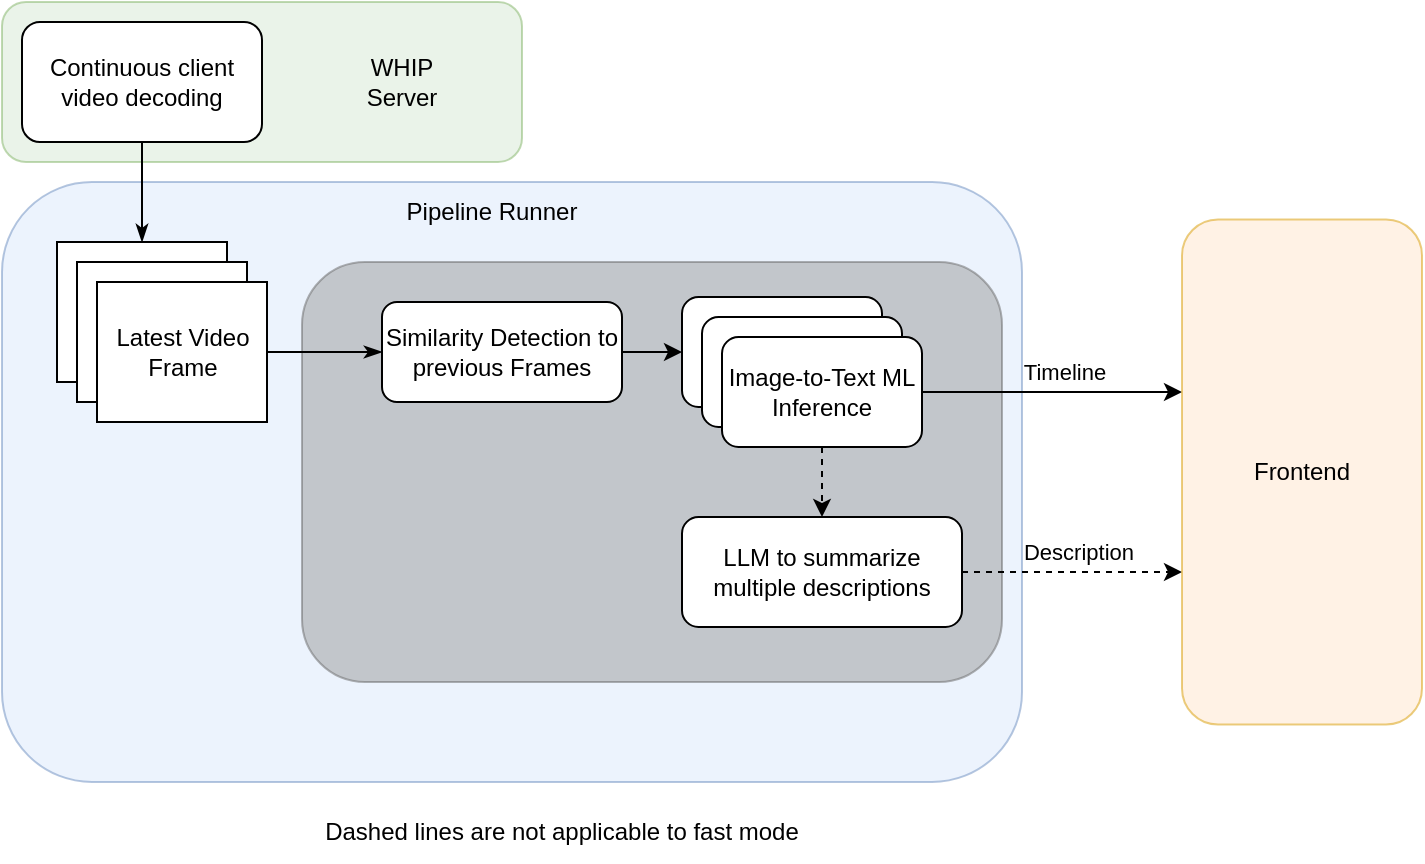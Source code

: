<mxfile scale="1" border="0" version="24.7.6">
  <diagram name="Page-1" id="yXt4Fs8hM6P7Td1Z0xoW">
    <mxGraphModel dx="1015" dy="931" grid="1" gridSize="10" guides="1" tooltips="1" connect="1" arrows="1" fold="1" page="1" pageScale="1" pageWidth="850" pageHeight="1100" math="0" shadow="0">
      <root>
        <mxCell id="0" />
        <mxCell id="1" parent="0" />
        <mxCell id="F5Ke6pLb5Z6-YJbYQg65-1" value="" style="rounded=1;whiteSpace=wrap;html=1;fillColor=#d5e8d4;strokeColor=#82b366;opacity=50;" vertex="1" parent="1">
          <mxGeometry x="90" y="20" width="260" height="80" as="geometry" />
        </mxCell>
        <mxCell id="wB4TFyC9GDtfhSC3nQCF-2" value="" style="rounded=1;whiteSpace=wrap;html=1;fillColor=#dae8fc;strokeColor=#6c8ebf;gradientColor=none;opacity=50;" parent="1" vertex="1">
          <mxGeometry x="90" y="110" width="510" height="300" as="geometry" />
        </mxCell>
        <mxCell id="qBHl3jmoeVNIEY4oJrK3-1" value="Continuous client video decoding" style="rounded=1;whiteSpace=wrap;html=1;" parent="1" vertex="1">
          <mxGeometry x="100" y="30" width="120" height="60" as="geometry" />
        </mxCell>
        <mxCell id="qBHl3jmoeVNIEY4oJrK3-6" value="" style="endArrow=classicThin;html=1;rounded=0;exitX=0.5;exitY=1;exitDx=0;exitDy=0;endFill=1;" parent="1" source="qBHl3jmoeVNIEY4oJrK3-1" target="Bi1jPuv-pTT3NpFAE3Lv-1" edge="1">
          <mxGeometry width="50" height="50" relative="1" as="geometry">
            <mxPoint x="160" y="230" as="sourcePoint" />
            <mxPoint x="162.5" y="260" as="targetPoint" />
          </mxGeometry>
        </mxCell>
        <mxCell id="qBHl3jmoeVNIEY4oJrK3-7" value="" style="rounded=1;whiteSpace=wrap;html=1;fillColor=#999999;strokeColor=#666666;fontColor=#333333;opacity=50;" parent="1" vertex="1">
          <mxGeometry x="240" y="150" width="350" height="210" as="geometry" />
        </mxCell>
        <mxCell id="qBHl3jmoeVNIEY4oJrK3-8" value="Similarity Detection to previous Frames" style="rounded=1;whiteSpace=wrap;html=1;" parent="1" vertex="1">
          <mxGeometry x="280" y="170" width="120" height="50" as="geometry" />
        </mxCell>
        <mxCell id="qBHl3jmoeVNIEY4oJrK3-9" value="" style="endArrow=classicThin;html=1;rounded=0;entryX=0;entryY=0.5;entryDx=0;entryDy=0;exitX=1;exitY=0.5;exitDx=0;exitDy=0;endFill=1;" parent="1" source="Bi1jPuv-pTT3NpFAE3Lv-3" target="qBHl3jmoeVNIEY4oJrK3-8" edge="1">
          <mxGeometry width="50" height="50" relative="1" as="geometry">
            <mxPoint x="230" y="315" as="sourcePoint" />
            <mxPoint x="400" y="480" as="targetPoint" />
          </mxGeometry>
        </mxCell>
        <mxCell id="qBHl3jmoeVNIEY4oJrK3-12" value="" style="rounded=1;whiteSpace=wrap;html=1;" parent="1" vertex="1">
          <mxGeometry x="430" y="167.5" width="100" height="55" as="geometry" />
        </mxCell>
        <mxCell id="qBHl3jmoeVNIEY4oJrK3-13" value="" style="rounded=1;whiteSpace=wrap;html=1;" parent="1" vertex="1">
          <mxGeometry x="440" y="177.5" width="100" height="55" as="geometry" />
        </mxCell>
        <mxCell id="qBHl3jmoeVNIEY4oJrK3-14" value="Image-to-Text ML Inference" style="rounded=1;whiteSpace=wrap;html=1;" parent="1" vertex="1">
          <mxGeometry x="450" y="187.5" width="100" height="55" as="geometry" />
        </mxCell>
        <mxCell id="qBHl3jmoeVNIEY4oJrK3-16" value="" style="endArrow=classic;html=1;rounded=0;exitX=1;exitY=0.5;exitDx=0;exitDy=0;entryX=0;entryY=0.5;entryDx=0;entryDy=0;" parent="1" source="qBHl3jmoeVNIEY4oJrK3-8" target="qBHl3jmoeVNIEY4oJrK3-12" edge="1">
          <mxGeometry width="50" height="50" relative="1" as="geometry">
            <mxPoint x="480" y="430" as="sourcePoint" />
            <mxPoint x="530" y="380" as="targetPoint" />
          </mxGeometry>
        </mxCell>
        <mxCell id="qBHl3jmoeVNIEY4oJrK3-17" value="" style="endArrow=classic;html=1;rounded=0;exitX=1;exitY=0.5;exitDx=0;exitDy=0;" parent="1" source="qBHl3jmoeVNIEY4oJrK3-14" edge="1">
          <mxGeometry width="50" height="50" relative="1" as="geometry">
            <mxPoint x="480" y="430" as="sourcePoint" />
            <mxPoint x="680" y="215" as="targetPoint" />
          </mxGeometry>
        </mxCell>
        <mxCell id="qBHl3jmoeVNIEY4oJrK3-18" value="Timeline" style="edgeLabel;html=1;align=center;verticalAlign=middle;resizable=0;points=[];" parent="qBHl3jmoeVNIEY4oJrK3-17" vertex="1" connectable="0">
          <mxGeometry x="0.091" y="-2" relative="1" as="geometry">
            <mxPoint y="-12" as="offset" />
          </mxGeometry>
        </mxCell>
        <mxCell id="qBHl3jmoeVNIEY4oJrK3-19" value="LLM to summarize multiple descriptions" style="rounded=1;whiteSpace=wrap;html=1;" parent="1" vertex="1">
          <mxGeometry x="430" y="277.5" width="140" height="55" as="geometry" />
        </mxCell>
        <mxCell id="qBHl3jmoeVNIEY4oJrK3-20" value="" style="endArrow=classic;html=1;rounded=0;entryX=0.5;entryY=0;entryDx=0;entryDy=0;exitX=0.5;exitY=1;exitDx=0;exitDy=0;dashed=1;" parent="1" source="qBHl3jmoeVNIEY4oJrK3-14" target="qBHl3jmoeVNIEY4oJrK3-19" edge="1">
          <mxGeometry width="50" height="50" relative="1" as="geometry">
            <mxPoint x="480" y="430" as="sourcePoint" />
            <mxPoint x="530" y="380" as="targetPoint" />
          </mxGeometry>
        </mxCell>
        <mxCell id="qBHl3jmoeVNIEY4oJrK3-21" value="" style="endArrow=classic;html=1;rounded=0;exitX=1;exitY=0.5;exitDx=0;exitDy=0;dashed=1;" parent="1" source="qBHl3jmoeVNIEY4oJrK3-19" edge="1">
          <mxGeometry width="50" height="50" relative="1" as="geometry">
            <mxPoint x="480" y="430" as="sourcePoint" />
            <mxPoint x="680" y="305" as="targetPoint" />
          </mxGeometry>
        </mxCell>
        <mxCell id="qBHl3jmoeVNIEY4oJrK3-22" value="Description" style="edgeLabel;html=1;align=center;verticalAlign=middle;resizable=0;points=[];" parent="qBHl3jmoeVNIEY4oJrK3-21" vertex="1" connectable="0">
          <mxGeometry x="0.051" y="-4" relative="1" as="geometry">
            <mxPoint y="-14" as="offset" />
          </mxGeometry>
        </mxCell>
        <mxCell id="wB4TFyC9GDtfhSC3nQCF-1" value="Dashed lines are not applicable to fast mode" style="text;html=1;align=center;verticalAlign=middle;whiteSpace=wrap;rounded=0;" parent="1" vertex="1">
          <mxGeometry x="240" y="420" width="260" height="30" as="geometry" />
        </mxCell>
        <mxCell id="wB4TFyC9GDtfhSC3nQCF-4" value="Pipeline Runner" style="text;html=1;align=center;verticalAlign=middle;whiteSpace=wrap;rounded=0;" parent="1" vertex="1">
          <mxGeometry x="260" y="110" width="150" height="30" as="geometry" />
        </mxCell>
        <mxCell id="wB4TFyC9GDtfhSC3nQCF-5" value="" style="group" parent="1" vertex="1" connectable="0">
          <mxGeometry x="117.5" y="140" width="105" height="90" as="geometry" />
        </mxCell>
        <mxCell id="Bi1jPuv-pTT3NpFAE3Lv-1" value="" style="rounded=0;whiteSpace=wrap;html=1;" parent="wB4TFyC9GDtfhSC3nQCF-5" vertex="1">
          <mxGeometry width="85" height="70" as="geometry" />
        </mxCell>
        <mxCell id="Bi1jPuv-pTT3NpFAE3Lv-2" value="" style="rounded=0;whiteSpace=wrap;html=1;" parent="wB4TFyC9GDtfhSC3nQCF-5" vertex="1">
          <mxGeometry x="10" y="10" width="85" height="70" as="geometry" />
        </mxCell>
        <mxCell id="Bi1jPuv-pTT3NpFAE3Lv-3" value="Latest Video Frame" style="rounded=0;whiteSpace=wrap;html=1;" parent="wB4TFyC9GDtfhSC3nQCF-5" vertex="1">
          <mxGeometry x="20" y="20" width="85" height="70" as="geometry" />
        </mxCell>
        <mxCell id="wB4TFyC9GDtfhSC3nQCF-6" value="Frontend" style="rounded=1;whiteSpace=wrap;html=1;fillColor=#ffe6cc;strokeColor=#d79b00;opacity=50;" parent="1" vertex="1">
          <mxGeometry x="680" y="128.75" width="120" height="252.5" as="geometry" />
        </mxCell>
        <mxCell id="F5Ke6pLb5Z6-YJbYQg65-3" value="WHIP Server" style="text;html=1;align=center;verticalAlign=middle;whiteSpace=wrap;rounded=0;" vertex="1" parent="1">
          <mxGeometry x="260" y="45" width="60" height="30" as="geometry" />
        </mxCell>
      </root>
    </mxGraphModel>
  </diagram>
</mxfile>
